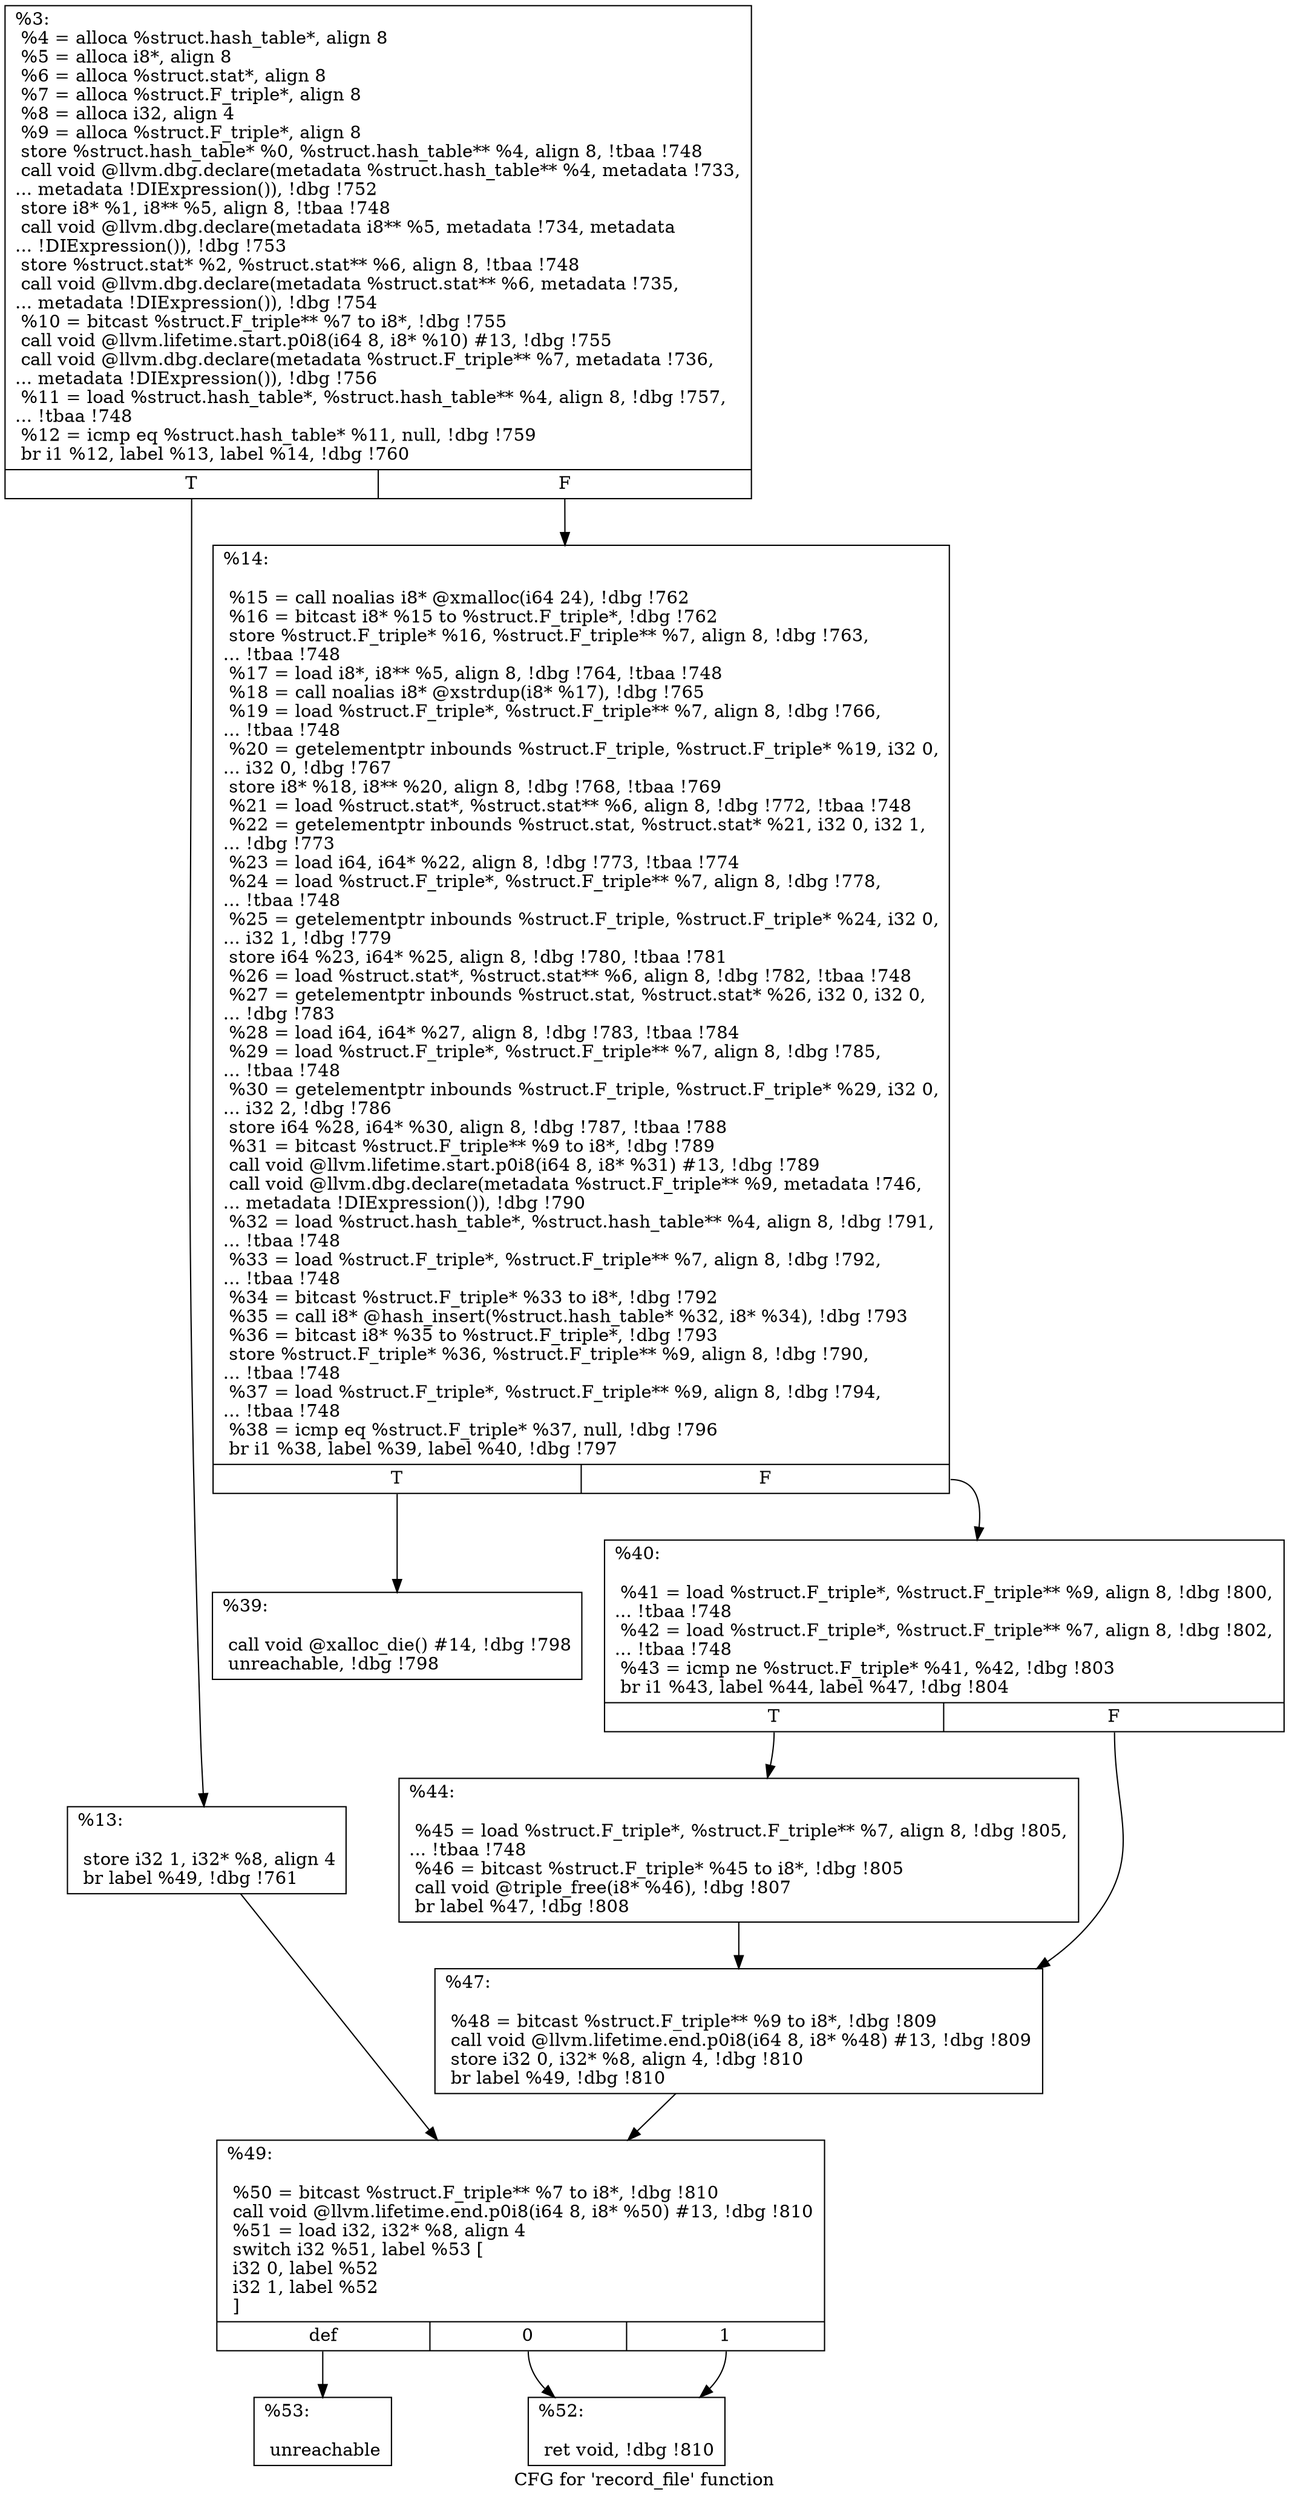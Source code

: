 digraph "CFG for 'record_file' function" {
	label="CFG for 'record_file' function";

	Node0x23feba0 [shape=record,label="{%3:\l  %4 = alloca %struct.hash_table*, align 8\l  %5 = alloca i8*, align 8\l  %6 = alloca %struct.stat*, align 8\l  %7 = alloca %struct.F_triple*, align 8\l  %8 = alloca i32, align 4\l  %9 = alloca %struct.F_triple*, align 8\l  store %struct.hash_table* %0, %struct.hash_table** %4, align 8, !tbaa !748\l  call void @llvm.dbg.declare(metadata %struct.hash_table** %4, metadata !733,\l... metadata !DIExpression()), !dbg !752\l  store i8* %1, i8** %5, align 8, !tbaa !748\l  call void @llvm.dbg.declare(metadata i8** %5, metadata !734, metadata\l... !DIExpression()), !dbg !753\l  store %struct.stat* %2, %struct.stat** %6, align 8, !tbaa !748\l  call void @llvm.dbg.declare(metadata %struct.stat** %6, metadata !735,\l... metadata !DIExpression()), !dbg !754\l  %10 = bitcast %struct.F_triple** %7 to i8*, !dbg !755\l  call void @llvm.lifetime.start.p0i8(i64 8, i8* %10) #13, !dbg !755\l  call void @llvm.dbg.declare(metadata %struct.F_triple** %7, metadata !736,\l... metadata !DIExpression()), !dbg !756\l  %11 = load %struct.hash_table*, %struct.hash_table** %4, align 8, !dbg !757,\l... !tbaa !748\l  %12 = icmp eq %struct.hash_table* %11, null, !dbg !759\l  br i1 %12, label %13, label %14, !dbg !760\l|{<s0>T|<s1>F}}"];
	Node0x23feba0:s0 -> Node0x23ff330;
	Node0x23feba0:s1 -> Node0x2453a90;
	Node0x23ff330 [shape=record,label="{%13:\l\l  store i32 1, i32* %8, align 4\l  br label %49, !dbg !761\l}"];
	Node0x23ff330 -> Node0x2453c20;
	Node0x2453a90 [shape=record,label="{%14:\l\l  %15 = call noalias i8* @xmalloc(i64 24), !dbg !762\l  %16 = bitcast i8* %15 to %struct.F_triple*, !dbg !762\l  store %struct.F_triple* %16, %struct.F_triple** %7, align 8, !dbg !763,\l... !tbaa !748\l  %17 = load i8*, i8** %5, align 8, !dbg !764, !tbaa !748\l  %18 = call noalias i8* @xstrdup(i8* %17), !dbg !765\l  %19 = load %struct.F_triple*, %struct.F_triple** %7, align 8, !dbg !766,\l... !tbaa !748\l  %20 = getelementptr inbounds %struct.F_triple, %struct.F_triple* %19, i32 0,\l... i32 0, !dbg !767\l  store i8* %18, i8** %20, align 8, !dbg !768, !tbaa !769\l  %21 = load %struct.stat*, %struct.stat** %6, align 8, !dbg !772, !tbaa !748\l  %22 = getelementptr inbounds %struct.stat, %struct.stat* %21, i32 0, i32 1,\l... !dbg !773\l  %23 = load i64, i64* %22, align 8, !dbg !773, !tbaa !774\l  %24 = load %struct.F_triple*, %struct.F_triple** %7, align 8, !dbg !778,\l... !tbaa !748\l  %25 = getelementptr inbounds %struct.F_triple, %struct.F_triple* %24, i32 0,\l... i32 1, !dbg !779\l  store i64 %23, i64* %25, align 8, !dbg !780, !tbaa !781\l  %26 = load %struct.stat*, %struct.stat** %6, align 8, !dbg !782, !tbaa !748\l  %27 = getelementptr inbounds %struct.stat, %struct.stat* %26, i32 0, i32 0,\l... !dbg !783\l  %28 = load i64, i64* %27, align 8, !dbg !783, !tbaa !784\l  %29 = load %struct.F_triple*, %struct.F_triple** %7, align 8, !dbg !785,\l... !tbaa !748\l  %30 = getelementptr inbounds %struct.F_triple, %struct.F_triple* %29, i32 0,\l... i32 2, !dbg !786\l  store i64 %28, i64* %30, align 8, !dbg !787, !tbaa !788\l  %31 = bitcast %struct.F_triple** %9 to i8*, !dbg !789\l  call void @llvm.lifetime.start.p0i8(i64 8, i8* %31) #13, !dbg !789\l  call void @llvm.dbg.declare(metadata %struct.F_triple** %9, metadata !746,\l... metadata !DIExpression()), !dbg !790\l  %32 = load %struct.hash_table*, %struct.hash_table** %4, align 8, !dbg !791,\l... !tbaa !748\l  %33 = load %struct.F_triple*, %struct.F_triple** %7, align 8, !dbg !792,\l... !tbaa !748\l  %34 = bitcast %struct.F_triple* %33 to i8*, !dbg !792\l  %35 = call i8* @hash_insert(%struct.hash_table* %32, i8* %34), !dbg !793\l  %36 = bitcast i8* %35 to %struct.F_triple*, !dbg !793\l  store %struct.F_triple* %36, %struct.F_triple** %9, align 8, !dbg !790,\l... !tbaa !748\l  %37 = load %struct.F_triple*, %struct.F_triple** %9, align 8, !dbg !794,\l... !tbaa !748\l  %38 = icmp eq %struct.F_triple* %37, null, !dbg !796\l  br i1 %38, label %39, label %40, !dbg !797\l|{<s0>T|<s1>F}}"];
	Node0x2453a90:s0 -> Node0x2453ae0;
	Node0x2453a90:s1 -> Node0x2453b30;
	Node0x2453ae0 [shape=record,label="{%39:\l\l  call void @xalloc_die() #14, !dbg !798\l  unreachable, !dbg !798\l}"];
	Node0x2453b30 [shape=record,label="{%40:\l\l  %41 = load %struct.F_triple*, %struct.F_triple** %9, align 8, !dbg !800,\l... !tbaa !748\l  %42 = load %struct.F_triple*, %struct.F_triple** %7, align 8, !dbg !802,\l... !tbaa !748\l  %43 = icmp ne %struct.F_triple* %41, %42, !dbg !803\l  br i1 %43, label %44, label %47, !dbg !804\l|{<s0>T|<s1>F}}"];
	Node0x2453b30:s0 -> Node0x2453b80;
	Node0x2453b30:s1 -> Node0x2453bd0;
	Node0x2453b80 [shape=record,label="{%44:\l\l  %45 = load %struct.F_triple*, %struct.F_triple** %7, align 8, !dbg !805,\l... !tbaa !748\l  %46 = bitcast %struct.F_triple* %45 to i8*, !dbg !805\l  call void @triple_free(i8* %46), !dbg !807\l  br label %47, !dbg !808\l}"];
	Node0x2453b80 -> Node0x2453bd0;
	Node0x2453bd0 [shape=record,label="{%47:\l\l  %48 = bitcast %struct.F_triple** %9 to i8*, !dbg !809\l  call void @llvm.lifetime.end.p0i8(i64 8, i8* %48) #13, !dbg !809\l  store i32 0, i32* %8, align 4, !dbg !810\l  br label %49, !dbg !810\l}"];
	Node0x2453bd0 -> Node0x2453c20;
	Node0x2453c20 [shape=record,label="{%49:\l\l  %50 = bitcast %struct.F_triple** %7 to i8*, !dbg !810\l  call void @llvm.lifetime.end.p0i8(i64 8, i8* %50) #13, !dbg !810\l  %51 = load i32, i32* %8, align 4\l  switch i32 %51, label %53 [\l    i32 0, label %52\l    i32 1, label %52\l  ]\l|{<s0>def|<s1>0|<s2>1}}"];
	Node0x2453c20:s0 -> Node0x2453cc0;
	Node0x2453c20:s1 -> Node0x2453c70;
	Node0x2453c20:s2 -> Node0x2453c70;
	Node0x2453c70 [shape=record,label="{%52:\l\l  ret void, !dbg !810\l}"];
	Node0x2453cc0 [shape=record,label="{%53:\l\l  unreachable\l}"];
}

